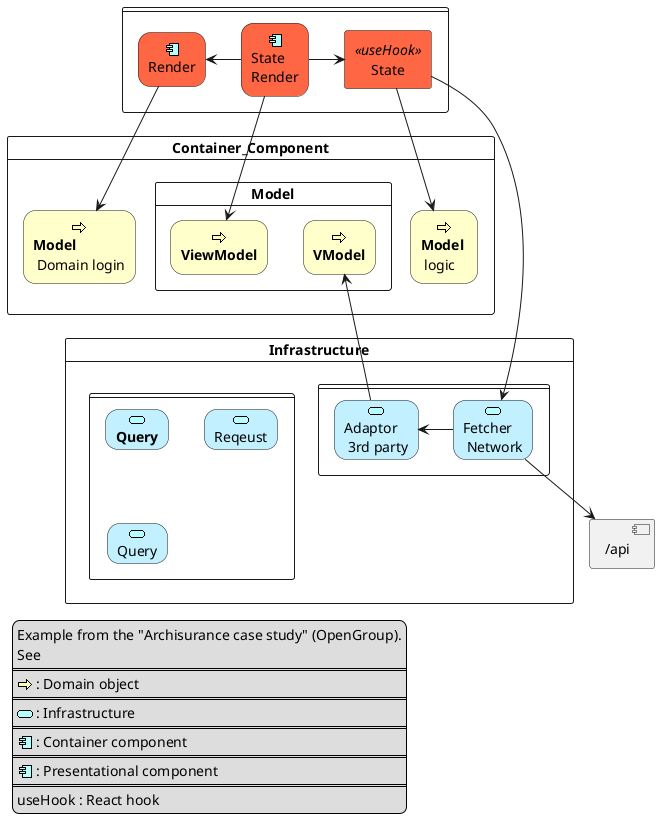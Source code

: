 @startuml
skinparam rectangle<<behavior>> {
  roundCorner 25
}
skinparam card<<behaviorCard>> {
  roundCorner 25
}

sprite $bProcess jar:archimate/business-process
sprite $aService jar:archimate/application-service
sprite $aComponent jar:archimate/application-component

card {
  rectangle "Render" as Component1 <<$aComponent>><<behavior>> #ff6644
  rectangle "State\nRender" as Component2 <<$aComponent>><<behavior>> #ff6644
  rectangle "State" as useHook <<useHook>> #ff6644
}

[Component1] <- [Component2]
[Component2] -> [useHook]

card Container_Component{
  rectangle "**Model** \n Domain login" as ModelDomainLogic <<$bProcess>><<behavior>> #Business
  card Model{
    rectangle "**ViewModel**" as ViewModel <<$bProcess>><<behavior>> #Business
    rectangle "**VModel**" as VModel <<$bProcess>><<behavior>> #Business
  }
  rectangle "**Model** \n logic" as ModelLogic <<$bProcess>><<behavior>> #Business
}

[Component1] -down-> [ModelDomainLogic]
[Component2] -down-> [ViewModel]
[useHook] -down-> [ModelLogic]

card Infrastructure {
  card {
    card "Adaptor \n 3rd party" as Adaptor <<$aService>><<behaviorCard>> #Application
    card "Fetcher \n Network" as Fetcher <<$aService>><<behaviorCard>> #Application
  }
  card {
    card "**Query**" as Query1 <<$aService>><<behaviorCard>> #Application
    card "Reqeust" as Reqeust <<$aService>><<behaviorCard>> #Application
    card "Query" as Query2 <<$aService>><<behaviorCard>> #Application
  }
}
[Adaptor] -up-> [VModel]
[useHook] -down-> [Fetcher]
[Adaptor] <- [Fetcher]


[Fetcher] -down-> [/api]


' 제일 하단 설명
legend left
Example from the "Archisurance case study" (OpenGroup).
See
====
<$bProcess> : Domain object
====
<$aService> : Infrastructure
====
<$aComponent> : Container component
====
<$aComponent> : Presentational component
====
useHook : React hook
endlegend
@enduml

' element의 아이콘 두개 이외 다른것 잇나 확인하기 
' $bProcess, $aService
